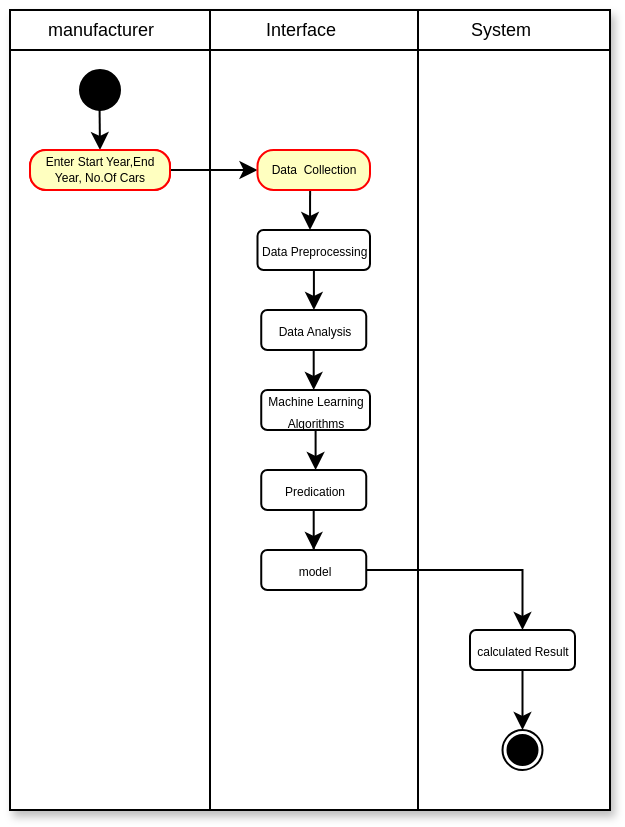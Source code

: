 <mxfile version="17.5.1" type="github">
  <diagram id="HQLMvgeJEX95FwYb_6-J" name="Page-1">
    <mxGraphModel dx="350" dy="150" grid="1" gridSize="10" guides="1" tooltips="1" connect="1" arrows="1" fold="1" page="1" pageScale="1" pageWidth="827" pageHeight="1169" math="0" shadow="0">
      <root>
        <mxCell id="0" />
        <mxCell id="1" parent="0" />
        <mxCell id="yd4YkLDA-Fa7DHEL_bc_-25" value="" style="shape=internalStorage;whiteSpace=wrap;html=1;backgroundOutline=1;dx=100;dy=20;shadow=1;" vertex="1" parent="1">
          <mxGeometry x="210" y="110" width="300" height="400" as="geometry" />
        </mxCell>
        <mxCell id="yd4YkLDA-Fa7DHEL_bc_-29" value="" style="endArrow=none;html=1;rounded=0;" edge="1" parent="1">
          <mxGeometry width="50" height="50" relative="1" as="geometry">
            <mxPoint x="414" y="280" as="sourcePoint" />
            <mxPoint x="414" y="110" as="targetPoint" />
            <Array as="points">
              <mxPoint x="414" y="510" />
              <mxPoint x="414" y="160" />
            </Array>
          </mxGeometry>
        </mxCell>
        <mxCell id="yd4YkLDA-Fa7DHEL_bc_-36" value="manufacturer" style="text;html=1;resizable=0;autosize=1;align=center;verticalAlign=middle;points=[];fillColor=none;strokeColor=none;rounded=0;shadow=0;fontSize=9;" vertex="1" parent="1">
          <mxGeometry x="220" y="110" width="70" height="20" as="geometry" />
        </mxCell>
        <mxCell id="yd4YkLDA-Fa7DHEL_bc_-37" value="Interface" style="text;html=1;resizable=0;autosize=1;align=center;verticalAlign=middle;points=[];fillColor=none;strokeColor=none;rounded=0;shadow=0;fontSize=9;" vertex="1" parent="1">
          <mxGeometry x="330" y="110" width="50" height="20" as="geometry" />
        </mxCell>
        <mxCell id="yd4YkLDA-Fa7DHEL_bc_-38" value="System" style="text;html=1;resizable=0;autosize=1;align=center;verticalAlign=middle;points=[];fillColor=none;strokeColor=none;rounded=0;shadow=0;fontSize=9;" vertex="1" parent="1">
          <mxGeometry x="430" y="110" width="50" height="20" as="geometry" />
        </mxCell>
        <mxCell id="yd4YkLDA-Fa7DHEL_bc_-39" value="" style="ellipse;whiteSpace=wrap;html=1;aspect=fixed;shadow=0;fontSize=9;fillColor=#000000;" vertex="1" parent="1">
          <mxGeometry x="245" y="140" width="20" height="20" as="geometry" />
        </mxCell>
        <mxCell id="yd4YkLDA-Fa7DHEL_bc_-41" value="" style="endArrow=classic;html=1;rounded=0;fontSize=9;" edge="1" parent="1">
          <mxGeometry width="50" height="50" relative="1" as="geometry">
            <mxPoint x="254.79" y="160" as="sourcePoint" />
            <mxPoint x="255" y="180" as="targetPoint" />
          </mxGeometry>
        </mxCell>
        <mxCell id="yd4YkLDA-Fa7DHEL_bc_-47" value="" style="edgeStyle=orthogonalEdgeStyle;rounded=0;orthogonalLoop=1;jettySize=auto;html=1;fontSize=9;" edge="1" parent="1">
          <mxGeometry relative="1" as="geometry">
            <mxPoint x="290" y="190" as="sourcePoint" />
            <mxPoint x="333.75" y="190" as="targetPoint" />
            <Array as="points">
              <mxPoint x="300" y="190" />
              <mxPoint x="300" y="190" />
            </Array>
          </mxGeometry>
        </mxCell>
        <mxCell id="yd4YkLDA-Fa7DHEL_bc_-69" value="" style="edgeStyle=orthogonalEdgeStyle;rounded=0;orthogonalLoop=1;jettySize=auto;html=1;fontSize=6;" edge="1" parent="1">
          <mxGeometry relative="1" as="geometry">
            <mxPoint x="360.055" y="200" as="sourcePoint" />
            <mxPoint x="360" y="220" as="targetPoint" />
          </mxGeometry>
        </mxCell>
        <mxCell id="yd4YkLDA-Fa7DHEL_bc_-53" value="" style="edgeStyle=orthogonalEdgeStyle;rounded=0;orthogonalLoop=1;jettySize=auto;html=1;fontSize=9;" edge="1" parent="1" source="yd4YkLDA-Fa7DHEL_bc_-50" target="yd4YkLDA-Fa7DHEL_bc_-52">
          <mxGeometry relative="1" as="geometry" />
        </mxCell>
        <mxCell id="yd4YkLDA-Fa7DHEL_bc_-50" value="&lt;font style=&quot;font-size: 6px&quot;&gt;Data Preprocessing&lt;/font&gt;" style="rounded=1;whiteSpace=wrap;html=1;shadow=0;fontSize=9;align=left;" vertex="1" parent="1">
          <mxGeometry x="333.75" y="220" width="56.25" height="20" as="geometry" />
        </mxCell>
        <mxCell id="yd4YkLDA-Fa7DHEL_bc_-55" value="" style="edgeStyle=orthogonalEdgeStyle;rounded=0;orthogonalLoop=1;jettySize=auto;html=1;fontSize=9;" edge="1" parent="1" source="yd4YkLDA-Fa7DHEL_bc_-52" target="yd4YkLDA-Fa7DHEL_bc_-54">
          <mxGeometry relative="1" as="geometry" />
        </mxCell>
        <mxCell id="yd4YkLDA-Fa7DHEL_bc_-52" value="&lt;font style=&quot;font-size: 6px&quot;&gt;Data Analysis&lt;/font&gt;" style="rounded=1;whiteSpace=wrap;html=1;shadow=0;fontSize=9;" vertex="1" parent="1">
          <mxGeometry x="335.62" y="260" width="52.5" height="20" as="geometry" />
        </mxCell>
        <mxCell id="yd4YkLDA-Fa7DHEL_bc_-57" value="" style="edgeStyle=orthogonalEdgeStyle;rounded=0;orthogonalLoop=1;jettySize=auto;html=1;fontSize=9;" edge="1" parent="1" source="yd4YkLDA-Fa7DHEL_bc_-54" target="yd4YkLDA-Fa7DHEL_bc_-56">
          <mxGeometry relative="1" as="geometry" />
        </mxCell>
        <mxCell id="yd4YkLDA-Fa7DHEL_bc_-54" value="&lt;font style=&quot;font-size: 6px&quot;&gt;Machine Learning&lt;br&gt;Algorithms&lt;/font&gt;" style="rounded=1;whiteSpace=wrap;html=1;shadow=0;fontSize=9;" vertex="1" parent="1">
          <mxGeometry x="335.62" y="300" width="54.38" height="20" as="geometry" />
        </mxCell>
        <mxCell id="yd4YkLDA-Fa7DHEL_bc_-59" value="" style="edgeStyle=orthogonalEdgeStyle;rounded=0;orthogonalLoop=1;jettySize=auto;html=1;fontSize=9;" edge="1" parent="1" source="yd4YkLDA-Fa7DHEL_bc_-56" target="yd4YkLDA-Fa7DHEL_bc_-58">
          <mxGeometry relative="1" as="geometry" />
        </mxCell>
        <mxCell id="yd4YkLDA-Fa7DHEL_bc_-56" value="&lt;font style=&quot;font-size: 6px&quot;&gt;Predication&lt;/font&gt;" style="rounded=1;whiteSpace=wrap;html=1;shadow=0;fontSize=9;" vertex="1" parent="1">
          <mxGeometry x="335.62" y="340" width="52.5" height="20" as="geometry" />
        </mxCell>
        <mxCell id="yd4YkLDA-Fa7DHEL_bc_-63" value="" style="edgeStyle=orthogonalEdgeStyle;rounded=0;orthogonalLoop=1;jettySize=auto;html=1;fontSize=9;" edge="1" parent="1" source="yd4YkLDA-Fa7DHEL_bc_-58" target="yd4YkLDA-Fa7DHEL_bc_-62">
          <mxGeometry relative="1" as="geometry" />
        </mxCell>
        <mxCell id="yd4YkLDA-Fa7DHEL_bc_-58" value="&lt;font style=&quot;font-size: 6px&quot;&gt;model&lt;/font&gt;" style="rounded=1;whiteSpace=wrap;html=1;shadow=0;fontSize=9;" vertex="1" parent="1">
          <mxGeometry x="335.62" y="380" width="52.5" height="20" as="geometry" />
        </mxCell>
        <mxCell id="yd4YkLDA-Fa7DHEL_bc_-65" value="" style="edgeStyle=orthogonalEdgeStyle;rounded=0;orthogonalLoop=1;jettySize=auto;html=1;fontSize=9;" edge="1" parent="1" source="yd4YkLDA-Fa7DHEL_bc_-62">
          <mxGeometry relative="1" as="geometry">
            <mxPoint x="466.259" y="470" as="targetPoint" />
          </mxGeometry>
        </mxCell>
        <mxCell id="yd4YkLDA-Fa7DHEL_bc_-62" value="&lt;font style=&quot;font-size: 6px&quot;&gt;calculated Result&lt;/font&gt;" style="rounded=1;whiteSpace=wrap;html=1;shadow=0;fontSize=9;" vertex="1" parent="1">
          <mxGeometry x="440" y="420" width="52.5" height="20" as="geometry" />
        </mxCell>
        <mxCell id="yd4YkLDA-Fa7DHEL_bc_-66" value="" style="ellipse;whiteSpace=wrap;html=1;aspect=fixed;shadow=0;fontSize=9;" vertex="1" parent="1">
          <mxGeometry x="456.25" y="470" width="20" height="20" as="geometry" />
        </mxCell>
        <mxCell id="yd4YkLDA-Fa7DHEL_bc_-67" value="" style="ellipse;whiteSpace=wrap;html=1;aspect=fixed;shadow=0;fontSize=9;fillColor=#000000;" vertex="1" parent="1">
          <mxGeometry x="458.75" y="472.5" width="15" height="15" as="geometry" />
        </mxCell>
        <mxCell id="yd4YkLDA-Fa7DHEL_bc_-75" value="Enter Start Year,End Year, No.Of Cars" style="rounded=1;whiteSpace=wrap;html=1;arcSize=40;fontColor=#000000;fillColor=#ffffc0;strokeColor=#ff0000;shadow=0;fontSize=6;" vertex="1" parent="1">
          <mxGeometry x="220" y="180" width="70" height="20" as="geometry" />
        </mxCell>
        <mxCell id="yd4YkLDA-Fa7DHEL_bc_-78" value="Enter Start Year,End Year, No.Of Cars" style="rounded=1;whiteSpace=wrap;html=1;arcSize=40;fontColor=#000000;fillColor=#ffffc0;strokeColor=#ff0000;shadow=0;fontSize=6;" vertex="1" parent="1">
          <mxGeometry x="220" y="180" width="70" height="20" as="geometry" />
        </mxCell>
        <mxCell id="yd4YkLDA-Fa7DHEL_bc_-79" value="Data&amp;nbsp; Collection" style="rounded=1;whiteSpace=wrap;html=1;arcSize=40;fontColor=#000000;fillColor=#ffffc0;strokeColor=#ff0000;shadow=0;fontSize=6;" vertex="1" parent="1">
          <mxGeometry x="333.75" y="180" width="56.25" height="20" as="geometry" />
        </mxCell>
      </root>
    </mxGraphModel>
  </diagram>
</mxfile>
